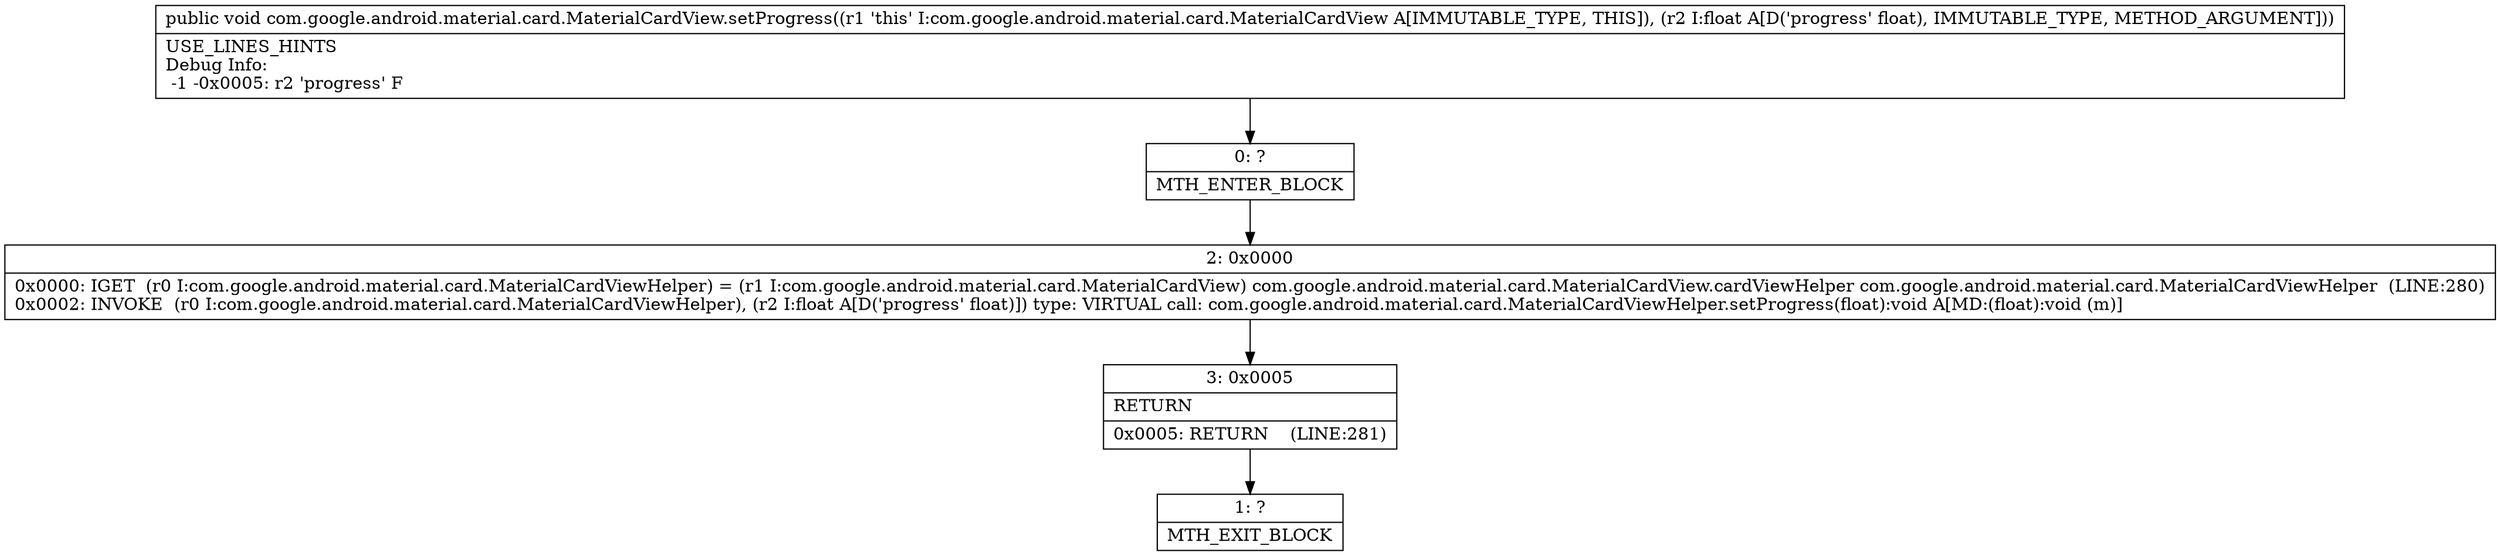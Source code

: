 digraph "CFG forcom.google.android.material.card.MaterialCardView.setProgress(F)V" {
Node_0 [shape=record,label="{0\:\ ?|MTH_ENTER_BLOCK\l}"];
Node_2 [shape=record,label="{2\:\ 0x0000|0x0000: IGET  (r0 I:com.google.android.material.card.MaterialCardViewHelper) = (r1 I:com.google.android.material.card.MaterialCardView) com.google.android.material.card.MaterialCardView.cardViewHelper com.google.android.material.card.MaterialCardViewHelper  (LINE:280)\l0x0002: INVOKE  (r0 I:com.google.android.material.card.MaterialCardViewHelper), (r2 I:float A[D('progress' float)]) type: VIRTUAL call: com.google.android.material.card.MaterialCardViewHelper.setProgress(float):void A[MD:(float):void (m)]\l}"];
Node_3 [shape=record,label="{3\:\ 0x0005|RETURN\l|0x0005: RETURN    (LINE:281)\l}"];
Node_1 [shape=record,label="{1\:\ ?|MTH_EXIT_BLOCK\l}"];
MethodNode[shape=record,label="{public void com.google.android.material.card.MaterialCardView.setProgress((r1 'this' I:com.google.android.material.card.MaterialCardView A[IMMUTABLE_TYPE, THIS]), (r2 I:float A[D('progress' float), IMMUTABLE_TYPE, METHOD_ARGUMENT]))  | USE_LINES_HINTS\lDebug Info:\l  \-1 \-0x0005: r2 'progress' F\l}"];
MethodNode -> Node_0;Node_0 -> Node_2;
Node_2 -> Node_3;
Node_3 -> Node_1;
}

